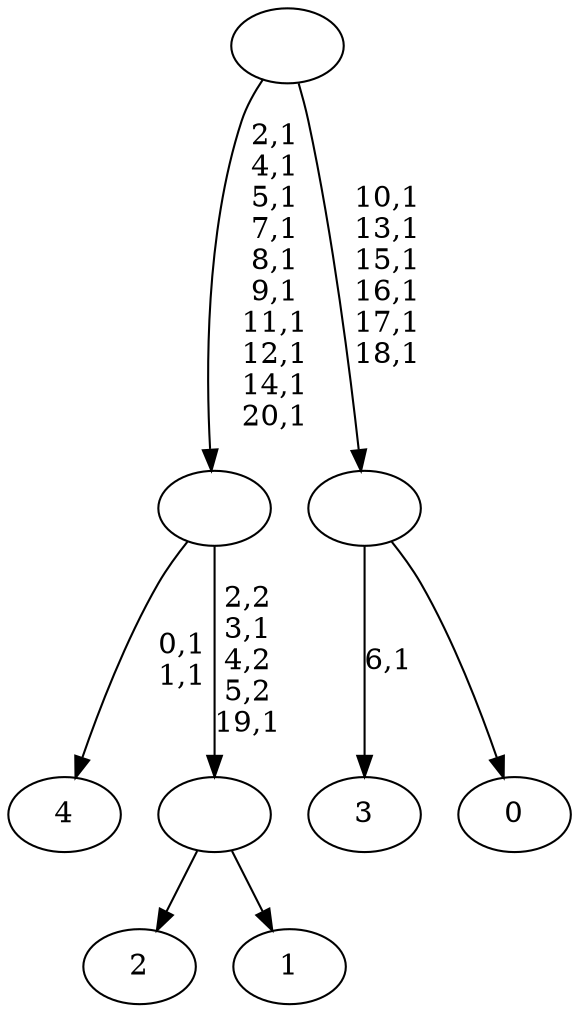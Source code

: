 digraph T {
	26 [label="4"]
	23 [label="3"]
	21 [label="2"]
	20 [label="1"]
	19 [label=""]
	17 [label=""]
	7 [label="0"]
	6 [label=""]
	0 [label=""]
	19 -> 21 [label=""]
	19 -> 20 [label=""]
	17 -> 19 [label="2,2\n3,1\n4,2\n5,2\n19,1"]
	17 -> 26 [label="0,1\n1,1"]
	6 -> 23 [label="6,1"]
	6 -> 7 [label=""]
	0 -> 6 [label="10,1\n13,1\n15,1\n16,1\n17,1\n18,1"]
	0 -> 17 [label="2,1\n4,1\n5,1\n7,1\n8,1\n9,1\n11,1\n12,1\n14,1\n20,1"]
}
